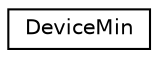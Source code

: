digraph "Graphical Class Hierarchy"
{
  edge [fontname="Helvetica",fontsize="10",labelfontname="Helvetica",labelfontsize="10"];
  node [fontname="Helvetica",fontsize="10",shape=record];
  rankdir="LR";
  Node0 [label="DeviceMin",height=0.2,width=0.4,color="black", fillcolor="white", style="filled",URL="$structDeviceMin.html"];
}
